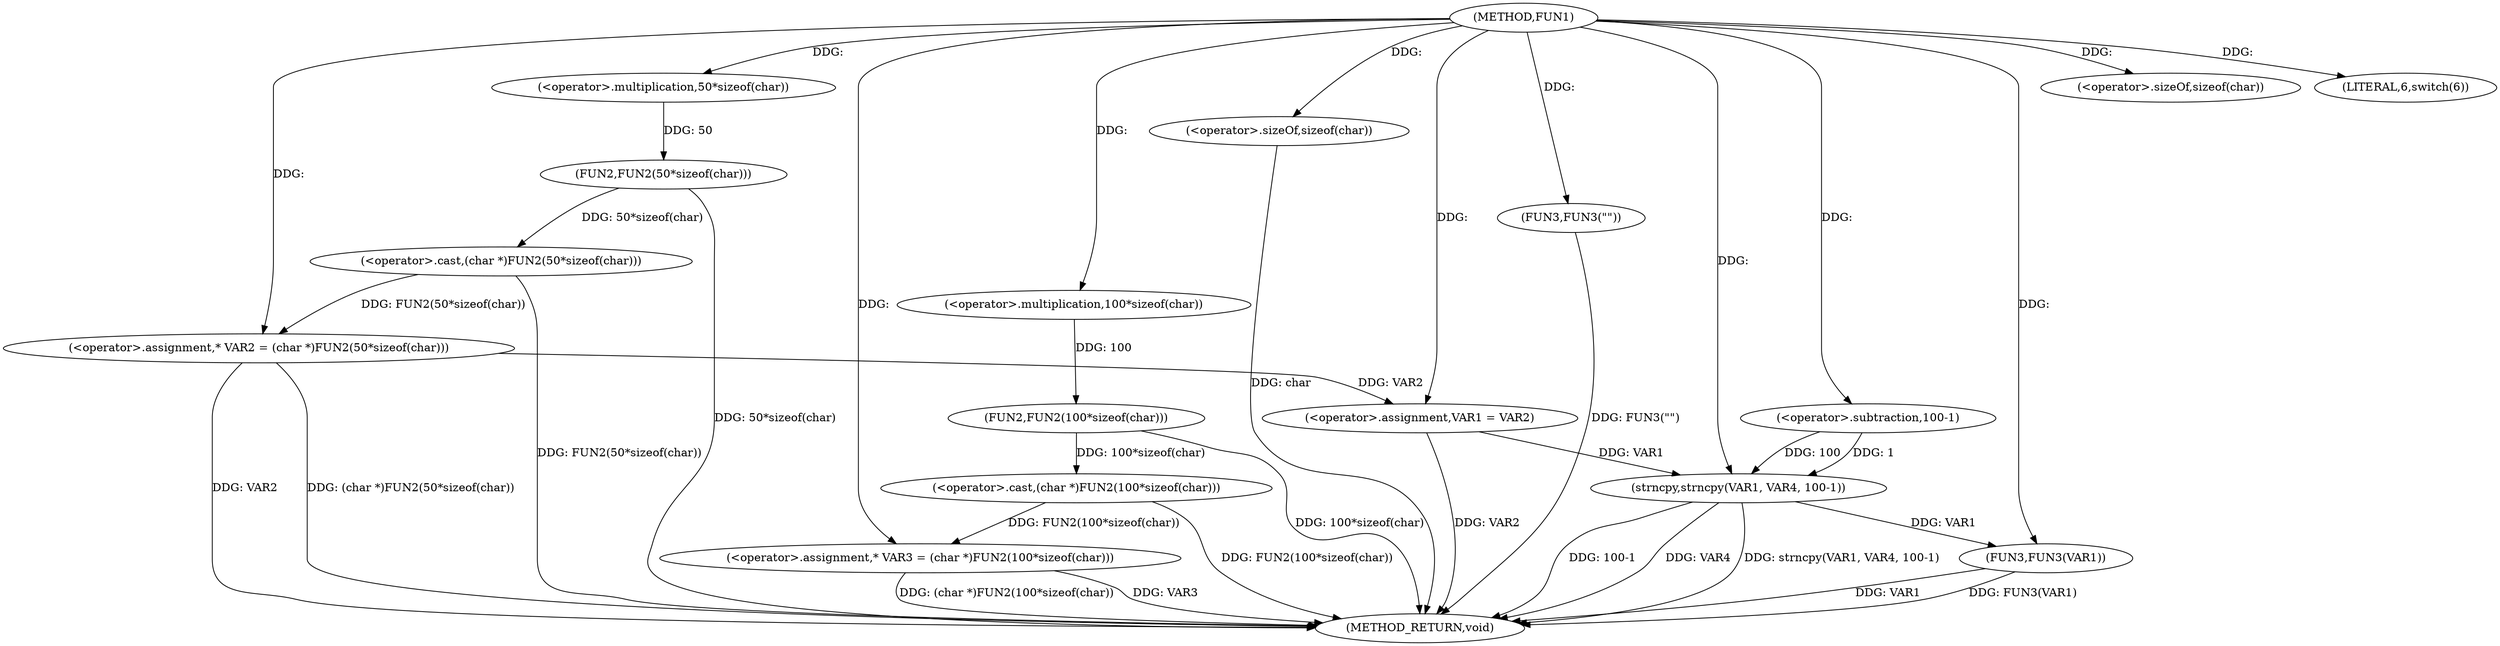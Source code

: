 digraph FUN1 {  
"1000100" [label = "(METHOD,FUN1)" ]
"1000145" [label = "(METHOD_RETURN,void)" ]
"1000104" [label = "(<operator>.assignment,* VAR2 = (char *)FUN2(50*sizeof(char)))" ]
"1000106" [label = "(<operator>.cast,(char *)FUN2(50*sizeof(char)))" ]
"1000108" [label = "(FUN2,FUN2(50*sizeof(char)))" ]
"1000109" [label = "(<operator>.multiplication,50*sizeof(char))" ]
"1000111" [label = "(<operator>.sizeOf,sizeof(char))" ]
"1000114" [label = "(<operator>.assignment,* VAR3 = (char *)FUN2(100*sizeof(char)))" ]
"1000116" [label = "(<operator>.cast,(char *)FUN2(100*sizeof(char)))" ]
"1000118" [label = "(FUN2,FUN2(100*sizeof(char)))" ]
"1000119" [label = "(<operator>.multiplication,100*sizeof(char))" ]
"1000121" [label = "(<operator>.sizeOf,sizeof(char))" ]
"1000124" [label = "(LITERAL,6,switch(6))" ]
"1000127" [label = "(<operator>.assignment,VAR1 = VAR2)" ]
"1000132" [label = "(FUN3,FUN3(\"\"))" ]
"1000137" [label = "(strncpy,strncpy(VAR1, VAR4, 100-1))" ]
"1000140" [label = "(<operator>.subtraction,100-1)" ]
"1000143" [label = "(FUN3,FUN3(VAR1))" ]
  "1000106" -> "1000145"  [ label = "DDG: FUN2(50*sizeof(char))"] 
  "1000104" -> "1000145"  [ label = "DDG: VAR2"] 
  "1000137" -> "1000145"  [ label = "DDG: 100-1"] 
  "1000116" -> "1000145"  [ label = "DDG: FUN2(100*sizeof(char))"] 
  "1000118" -> "1000145"  [ label = "DDG: 100*sizeof(char)"] 
  "1000114" -> "1000145"  [ label = "DDG: (char *)FUN2(100*sizeof(char))"] 
  "1000132" -> "1000145"  [ label = "DDG: FUN3(\"\")"] 
  "1000137" -> "1000145"  [ label = "DDG: VAR4"] 
  "1000127" -> "1000145"  [ label = "DDG: VAR2"] 
  "1000143" -> "1000145"  [ label = "DDG: VAR1"] 
  "1000114" -> "1000145"  [ label = "DDG: VAR3"] 
  "1000143" -> "1000145"  [ label = "DDG: FUN3(VAR1)"] 
  "1000121" -> "1000145"  [ label = "DDG: char"] 
  "1000137" -> "1000145"  [ label = "DDG: strncpy(VAR1, VAR4, 100-1)"] 
  "1000104" -> "1000145"  [ label = "DDG: (char *)FUN2(50*sizeof(char))"] 
  "1000108" -> "1000145"  [ label = "DDG: 50*sizeof(char)"] 
  "1000106" -> "1000104"  [ label = "DDG: FUN2(50*sizeof(char))"] 
  "1000100" -> "1000104"  [ label = "DDG: "] 
  "1000108" -> "1000106"  [ label = "DDG: 50*sizeof(char)"] 
  "1000109" -> "1000108"  [ label = "DDG: 50"] 
  "1000100" -> "1000109"  [ label = "DDG: "] 
  "1000100" -> "1000111"  [ label = "DDG: "] 
  "1000116" -> "1000114"  [ label = "DDG: FUN2(100*sizeof(char))"] 
  "1000100" -> "1000114"  [ label = "DDG: "] 
  "1000118" -> "1000116"  [ label = "DDG: 100*sizeof(char)"] 
  "1000119" -> "1000118"  [ label = "DDG: 100"] 
  "1000100" -> "1000119"  [ label = "DDG: "] 
  "1000100" -> "1000121"  [ label = "DDG: "] 
  "1000100" -> "1000124"  [ label = "DDG: "] 
  "1000104" -> "1000127"  [ label = "DDG: VAR2"] 
  "1000100" -> "1000127"  [ label = "DDG: "] 
  "1000100" -> "1000132"  [ label = "DDG: "] 
  "1000127" -> "1000137"  [ label = "DDG: VAR1"] 
  "1000100" -> "1000137"  [ label = "DDG: "] 
  "1000140" -> "1000137"  [ label = "DDG: 100"] 
  "1000140" -> "1000137"  [ label = "DDG: 1"] 
  "1000100" -> "1000140"  [ label = "DDG: "] 
  "1000137" -> "1000143"  [ label = "DDG: VAR1"] 
  "1000100" -> "1000143"  [ label = "DDG: "] 
}

